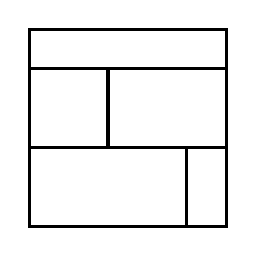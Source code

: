 \begin{tikzpicture}[very thick, scale=.5]
    \draw (0,4) rectangle (5,5);
    \draw (0,2) rectangle (2,4);
    \draw (2,2) rectangle (5,4);
    \draw (0,0) rectangle (4,2);
    \draw (4,0) rectangle (5,2);
\end{tikzpicture}
